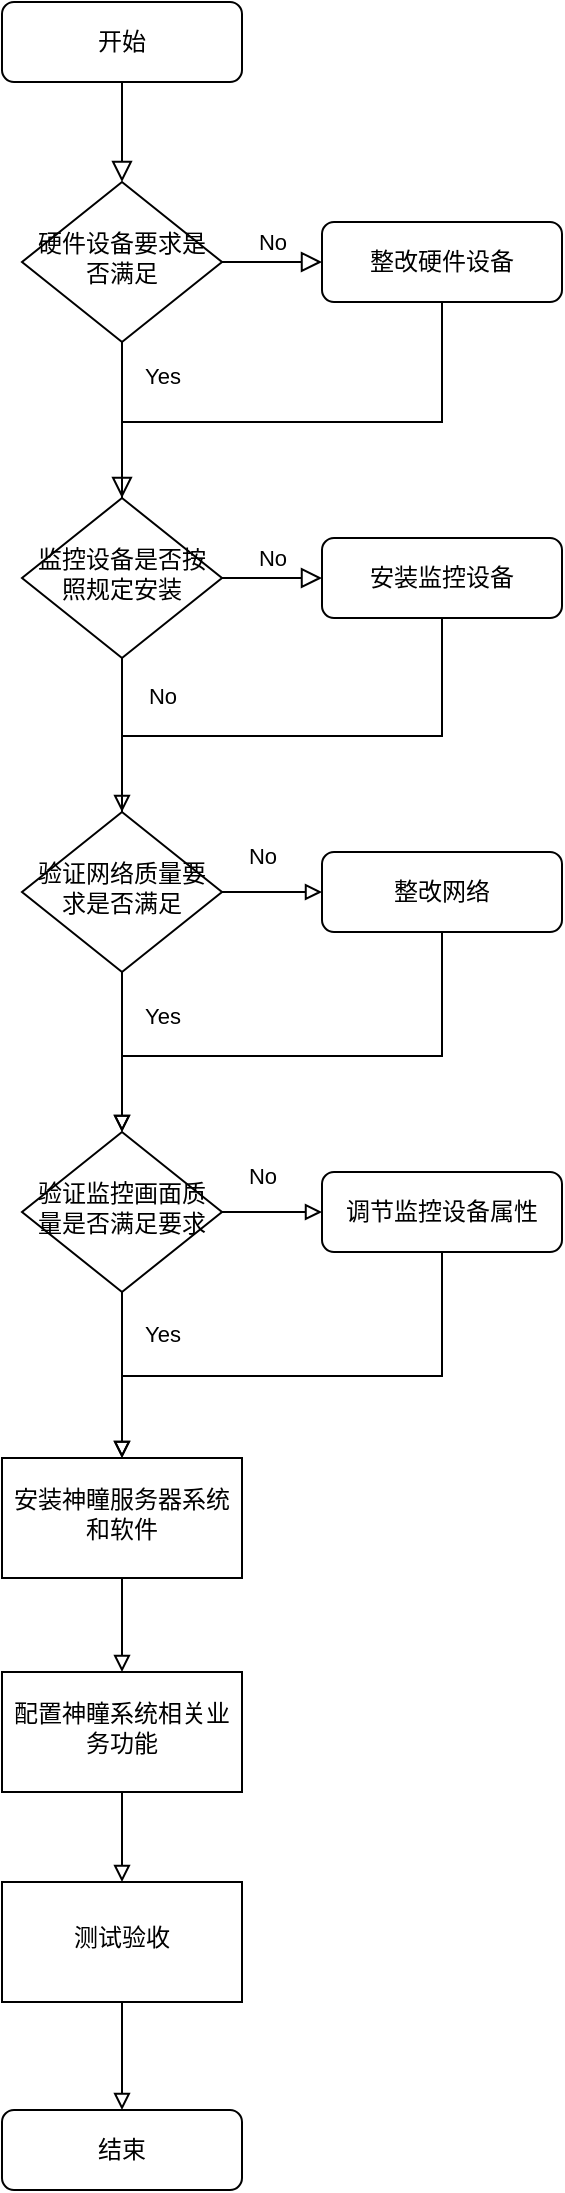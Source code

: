 <mxfile version="14.2.9" type="github">
  <diagram id="C5RBs43oDa-KdzZeNtuy" name="Page-1">
    <mxGraphModel dx="1248" dy="688" grid="1" gridSize="10" guides="1" tooltips="1" connect="1" arrows="1" fold="1" page="1" pageScale="1" pageWidth="827" pageHeight="1169" math="0" shadow="0">
      <root>
        <mxCell id="WIyWlLk6GJQsqaUBKTNV-0" />
        <mxCell id="WIyWlLk6GJQsqaUBKTNV-1" parent="WIyWlLk6GJQsqaUBKTNV-0" />
        <mxCell id="WIyWlLk6GJQsqaUBKTNV-2" value="" style="rounded=0;html=1;jettySize=auto;orthogonalLoop=1;fontSize=11;endArrow=block;endFill=0;endSize=8;strokeWidth=1;shadow=0;labelBackgroundColor=none;edgeStyle=orthogonalEdgeStyle;" parent="WIyWlLk6GJQsqaUBKTNV-1" source="WIyWlLk6GJQsqaUBKTNV-3" target="WIyWlLk6GJQsqaUBKTNV-6" edge="1">
          <mxGeometry relative="1" as="geometry" />
        </mxCell>
        <mxCell id="WIyWlLk6GJQsqaUBKTNV-3" value="开始" style="rounded=1;whiteSpace=wrap;html=1;fontSize=12;glass=0;strokeWidth=1;shadow=0;" parent="WIyWlLk6GJQsqaUBKTNV-1" vertex="1">
          <mxGeometry x="160" y="80" width="120" height="40" as="geometry" />
        </mxCell>
        <mxCell id="WIyWlLk6GJQsqaUBKTNV-4" value="Yes" style="rounded=0;html=1;jettySize=auto;orthogonalLoop=1;fontSize=11;endArrow=block;endFill=0;endSize=8;strokeWidth=1;shadow=0;labelBackgroundColor=none;edgeStyle=orthogonalEdgeStyle;" parent="WIyWlLk6GJQsqaUBKTNV-1" source="WIyWlLk6GJQsqaUBKTNV-6" target="WIyWlLk6GJQsqaUBKTNV-10" edge="1">
          <mxGeometry x="-0.56" y="20" relative="1" as="geometry">
            <mxPoint as="offset" />
          </mxGeometry>
        </mxCell>
        <mxCell id="WIyWlLk6GJQsqaUBKTNV-5" value="No" style="edgeStyle=orthogonalEdgeStyle;rounded=0;html=1;jettySize=auto;orthogonalLoop=1;fontSize=11;endArrow=block;endFill=0;endSize=8;strokeWidth=1;shadow=0;labelBackgroundColor=none;" parent="WIyWlLk6GJQsqaUBKTNV-1" source="WIyWlLk6GJQsqaUBKTNV-6" target="WIyWlLk6GJQsqaUBKTNV-7" edge="1">
          <mxGeometry y="10" relative="1" as="geometry">
            <mxPoint as="offset" />
          </mxGeometry>
        </mxCell>
        <mxCell id="WIyWlLk6GJQsqaUBKTNV-6" value="硬件设备要求是否满足" style="rhombus;whiteSpace=wrap;html=1;shadow=0;fontFamily=Helvetica;fontSize=12;align=center;strokeWidth=1;spacing=6;spacingTop=-4;" parent="WIyWlLk6GJQsqaUBKTNV-1" vertex="1">
          <mxGeometry x="170" y="170" width="100" height="80" as="geometry" />
        </mxCell>
        <mxCell id="-V6U_Gd9zO2M2rGfyruy-1" style="edgeStyle=orthogonalEdgeStyle;rounded=0;orthogonalLoop=1;jettySize=auto;html=1;endArrow=block;endFill=0;" edge="1" parent="WIyWlLk6GJQsqaUBKTNV-1" source="WIyWlLk6GJQsqaUBKTNV-7">
          <mxGeometry relative="1" as="geometry">
            <mxPoint x="220" y="340" as="targetPoint" />
            <Array as="points">
              <mxPoint x="380" y="290" />
              <mxPoint x="220" y="290" />
            </Array>
          </mxGeometry>
        </mxCell>
        <mxCell id="WIyWlLk6GJQsqaUBKTNV-7" value="整改硬件设备" style="rounded=1;whiteSpace=wrap;html=1;fontSize=12;glass=0;strokeWidth=1;shadow=0;" parent="WIyWlLk6GJQsqaUBKTNV-1" vertex="1">
          <mxGeometry x="320" y="190" width="120" height="40" as="geometry" />
        </mxCell>
        <mxCell id="WIyWlLk6GJQsqaUBKTNV-9" value="No" style="edgeStyle=orthogonalEdgeStyle;rounded=0;html=1;jettySize=auto;orthogonalLoop=1;fontSize=11;endArrow=block;endFill=0;endSize=8;strokeWidth=1;shadow=0;labelBackgroundColor=none;" parent="WIyWlLk6GJQsqaUBKTNV-1" source="WIyWlLk6GJQsqaUBKTNV-10" target="WIyWlLk6GJQsqaUBKTNV-12" edge="1">
          <mxGeometry y="10" relative="1" as="geometry">
            <mxPoint as="offset" />
          </mxGeometry>
        </mxCell>
        <mxCell id="-V6U_Gd9zO2M2rGfyruy-4" value="No" style="edgeStyle=orthogonalEdgeStyle;rounded=0;orthogonalLoop=1;jettySize=auto;html=1;endArrow=block;endFill=0;" edge="1" parent="WIyWlLk6GJQsqaUBKTNV-1" source="WIyWlLk6GJQsqaUBKTNV-10" target="-V6U_Gd9zO2M2rGfyruy-3">
          <mxGeometry x="-0.519" y="20" relative="1" as="geometry">
            <mxPoint as="offset" />
          </mxGeometry>
        </mxCell>
        <mxCell id="WIyWlLk6GJQsqaUBKTNV-10" value="监控设备是否按照规定安装" style="rhombus;whiteSpace=wrap;html=1;shadow=0;fontFamily=Helvetica;fontSize=12;align=center;strokeWidth=1;spacing=6;spacingTop=-4;" parent="WIyWlLk6GJQsqaUBKTNV-1" vertex="1">
          <mxGeometry x="170" y="328" width="100" height="80" as="geometry" />
        </mxCell>
        <mxCell id="-V6U_Gd9zO2M2rGfyruy-5" style="edgeStyle=orthogonalEdgeStyle;rounded=0;orthogonalLoop=1;jettySize=auto;html=1;endArrow=block;endFill=0;" edge="1" parent="WIyWlLk6GJQsqaUBKTNV-1" source="WIyWlLk6GJQsqaUBKTNV-12">
          <mxGeometry relative="1" as="geometry">
            <mxPoint x="220" y="497" as="targetPoint" />
            <Array as="points">
              <mxPoint x="380" y="447" />
              <mxPoint x="220" y="447" />
            </Array>
          </mxGeometry>
        </mxCell>
        <mxCell id="WIyWlLk6GJQsqaUBKTNV-12" value="安装监控设备" style="rounded=1;whiteSpace=wrap;html=1;fontSize=12;glass=0;strokeWidth=1;shadow=0;" parent="WIyWlLk6GJQsqaUBKTNV-1" vertex="1">
          <mxGeometry x="320" y="348" width="120" height="40" as="geometry" />
        </mxCell>
        <mxCell id="-V6U_Gd9zO2M2rGfyruy-9" value="No" style="edgeStyle=orthogonalEdgeStyle;rounded=0;orthogonalLoop=1;jettySize=auto;html=1;endArrow=block;endFill=0;" edge="1" parent="WIyWlLk6GJQsqaUBKTNV-1" source="-V6U_Gd9zO2M2rGfyruy-3" target="-V6U_Gd9zO2M2rGfyruy-8">
          <mxGeometry x="-0.2" y="18" relative="1" as="geometry">
            <mxPoint as="offset" />
          </mxGeometry>
        </mxCell>
        <mxCell id="-V6U_Gd9zO2M2rGfyruy-11" value="" style="edgeStyle=orthogonalEdgeStyle;rounded=0;orthogonalLoop=1;jettySize=auto;html=1;endArrow=block;endFill=0;" edge="1" parent="WIyWlLk6GJQsqaUBKTNV-1" source="-V6U_Gd9zO2M2rGfyruy-3" target="-V6U_Gd9zO2M2rGfyruy-10">
          <mxGeometry relative="1" as="geometry" />
        </mxCell>
        <mxCell id="-V6U_Gd9zO2M2rGfyruy-12" value="Yes" style="edgeLabel;html=1;align=center;verticalAlign=middle;resizable=0;points=[];" vertex="1" connectable="0" parent="-V6U_Gd9zO2M2rGfyruy-11">
          <mxGeometry x="-0.295" relative="1" as="geometry">
            <mxPoint x="20" y="-6" as="offset" />
          </mxGeometry>
        </mxCell>
        <mxCell id="-V6U_Gd9zO2M2rGfyruy-3" value="验证网络质量要求是否满足" style="rhombus;whiteSpace=wrap;html=1;shadow=0;fontFamily=Helvetica;fontSize=12;align=center;strokeWidth=1;spacing=6;spacingTop=-4;" vertex="1" parent="WIyWlLk6GJQsqaUBKTNV-1">
          <mxGeometry x="170" y="485" width="100" height="80" as="geometry" />
        </mxCell>
        <mxCell id="-V6U_Gd9zO2M2rGfyruy-13" style="edgeStyle=orthogonalEdgeStyle;rounded=0;orthogonalLoop=1;jettySize=auto;html=1;entryX=0.5;entryY=0;entryDx=0;entryDy=0;endArrow=block;endFill=0;" edge="1" parent="WIyWlLk6GJQsqaUBKTNV-1" source="-V6U_Gd9zO2M2rGfyruy-8" target="-V6U_Gd9zO2M2rGfyruy-10">
          <mxGeometry relative="1" as="geometry">
            <Array as="points">
              <mxPoint x="380" y="607" />
              <mxPoint x="220" y="607" />
            </Array>
          </mxGeometry>
        </mxCell>
        <mxCell id="-V6U_Gd9zO2M2rGfyruy-8" value="整改网络" style="rounded=1;whiteSpace=wrap;html=1;fontSize=12;glass=0;strokeWidth=1;shadow=0;" vertex="1" parent="WIyWlLk6GJQsqaUBKTNV-1">
          <mxGeometry x="320" y="505" width="120" height="40" as="geometry" />
        </mxCell>
        <mxCell id="-V6U_Gd9zO2M2rGfyruy-15" value="No" style="edgeStyle=orthogonalEdgeStyle;rounded=0;orthogonalLoop=1;jettySize=auto;html=1;endArrow=block;endFill=0;" edge="1" parent="WIyWlLk6GJQsqaUBKTNV-1" source="-V6U_Gd9zO2M2rGfyruy-10" target="-V6U_Gd9zO2M2rGfyruy-14">
          <mxGeometry x="-0.2" y="18" relative="1" as="geometry">
            <mxPoint as="offset" />
          </mxGeometry>
        </mxCell>
        <mxCell id="-V6U_Gd9zO2M2rGfyruy-17" value="Yes" style="edgeStyle=orthogonalEdgeStyle;rounded=0;orthogonalLoop=1;jettySize=auto;html=1;endArrow=block;endFill=0;" edge="1" parent="WIyWlLk6GJQsqaUBKTNV-1" source="-V6U_Gd9zO2M2rGfyruy-10" target="-V6U_Gd9zO2M2rGfyruy-16">
          <mxGeometry x="-0.511" y="20" relative="1" as="geometry">
            <mxPoint as="offset" />
          </mxGeometry>
        </mxCell>
        <mxCell id="-V6U_Gd9zO2M2rGfyruy-10" value="验证监控画面质量是否满足要求" style="rhombus;whiteSpace=wrap;html=1;shadow=0;fontFamily=Helvetica;fontSize=12;align=center;strokeWidth=1;spacing=6;spacingTop=-4;" vertex="1" parent="WIyWlLk6GJQsqaUBKTNV-1">
          <mxGeometry x="170" y="645" width="100" height="80" as="geometry" />
        </mxCell>
        <mxCell id="-V6U_Gd9zO2M2rGfyruy-30" style="edgeStyle=orthogonalEdgeStyle;rounded=0;orthogonalLoop=1;jettySize=auto;html=1;endArrow=block;endFill=0;" edge="1" parent="WIyWlLk6GJQsqaUBKTNV-1" source="-V6U_Gd9zO2M2rGfyruy-14" target="-V6U_Gd9zO2M2rGfyruy-16">
          <mxGeometry relative="1" as="geometry">
            <Array as="points">
              <mxPoint x="380" y="767" />
              <mxPoint x="220" y="767" />
            </Array>
          </mxGeometry>
        </mxCell>
        <mxCell id="-V6U_Gd9zO2M2rGfyruy-14" value="调节监控设备属性" style="rounded=1;whiteSpace=wrap;html=1;fontSize=12;glass=0;strokeWidth=1;shadow=0;" vertex="1" parent="WIyWlLk6GJQsqaUBKTNV-1">
          <mxGeometry x="320" y="665" width="120" height="40" as="geometry" />
        </mxCell>
        <mxCell id="-V6U_Gd9zO2M2rGfyruy-19" value="" style="edgeStyle=orthogonalEdgeStyle;rounded=0;orthogonalLoop=1;jettySize=auto;html=1;endArrow=block;endFill=0;" edge="1" parent="WIyWlLk6GJQsqaUBKTNV-1" source="-V6U_Gd9zO2M2rGfyruy-16" target="-V6U_Gd9zO2M2rGfyruy-18">
          <mxGeometry relative="1" as="geometry" />
        </mxCell>
        <mxCell id="-V6U_Gd9zO2M2rGfyruy-16" value="安装神瞳服务器系统和软件" style="whiteSpace=wrap;html=1;shadow=0;strokeWidth=1;spacing=6;spacingTop=-4;" vertex="1" parent="WIyWlLk6GJQsqaUBKTNV-1">
          <mxGeometry x="160" y="808" width="120" height="60" as="geometry" />
        </mxCell>
        <mxCell id="-V6U_Gd9zO2M2rGfyruy-28" value="" style="edgeStyle=orthogonalEdgeStyle;rounded=0;orthogonalLoop=1;jettySize=auto;html=1;endArrow=block;endFill=0;" edge="1" parent="WIyWlLk6GJQsqaUBKTNV-1" source="-V6U_Gd9zO2M2rGfyruy-18" target="-V6U_Gd9zO2M2rGfyruy-27">
          <mxGeometry relative="1" as="geometry" />
        </mxCell>
        <mxCell id="-V6U_Gd9zO2M2rGfyruy-18" value="配置神瞳系统相关业务功能" style="whiteSpace=wrap;html=1;shadow=0;strokeWidth=1;spacing=6;spacingTop=-4;" vertex="1" parent="WIyWlLk6GJQsqaUBKTNV-1">
          <mxGeometry x="160" y="915" width="120" height="60" as="geometry" />
        </mxCell>
        <mxCell id="-V6U_Gd9zO2M2rGfyruy-22" value="结束" style="rounded=1;whiteSpace=wrap;html=1;fontSize=12;glass=0;strokeWidth=1;shadow=0;" vertex="1" parent="WIyWlLk6GJQsqaUBKTNV-1">
          <mxGeometry x="160" y="1134" width="120" height="40" as="geometry" />
        </mxCell>
        <mxCell id="-V6U_Gd9zO2M2rGfyruy-29" value="" style="edgeStyle=orthogonalEdgeStyle;rounded=0;orthogonalLoop=1;jettySize=auto;html=1;endArrow=block;endFill=0;" edge="1" parent="WIyWlLk6GJQsqaUBKTNV-1" source="-V6U_Gd9zO2M2rGfyruy-27" target="-V6U_Gd9zO2M2rGfyruy-22">
          <mxGeometry relative="1" as="geometry" />
        </mxCell>
        <mxCell id="-V6U_Gd9zO2M2rGfyruy-27" value="测试验收" style="whiteSpace=wrap;html=1;shadow=0;strokeWidth=1;spacing=6;spacingTop=-4;" vertex="1" parent="WIyWlLk6GJQsqaUBKTNV-1">
          <mxGeometry x="160" y="1020" width="120" height="60" as="geometry" />
        </mxCell>
      </root>
    </mxGraphModel>
  </diagram>
</mxfile>
